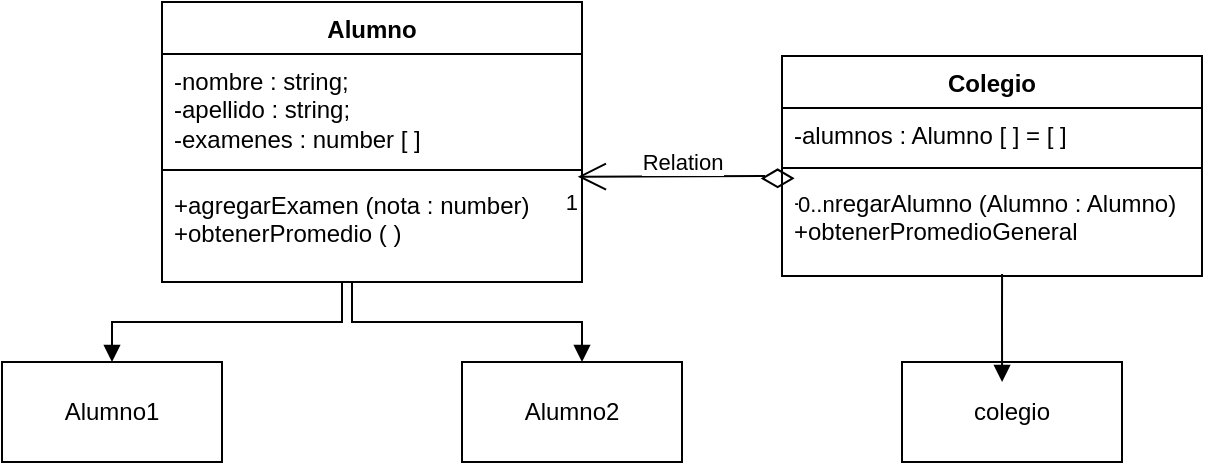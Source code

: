 <mxfile version="21.6.9" type="github">
  <diagram id="C5RBs43oDa-KdzZeNtuy" name="Page-1">
    <mxGraphModel dx="601" dy="326" grid="1" gridSize="10" guides="1" tooltips="1" connect="1" arrows="1" fold="1" page="1" pageScale="1" pageWidth="827" pageHeight="1169" math="0" shadow="0">
      <root>
        <mxCell id="WIyWlLk6GJQsqaUBKTNV-0" />
        <mxCell id="WIyWlLk6GJQsqaUBKTNV-1" parent="WIyWlLk6GJQsqaUBKTNV-0" />
        <mxCell id="TL8qyVBNJIjFVc6ThrO_-0" value="Alumno" style="swimlane;fontStyle=1;align=center;verticalAlign=top;childLayout=stackLayout;horizontal=1;startSize=26;horizontalStack=0;resizeParent=1;resizeParentMax=0;resizeLast=0;collapsible=1;marginBottom=0;whiteSpace=wrap;html=1;" vertex="1" parent="WIyWlLk6GJQsqaUBKTNV-1">
          <mxGeometry x="130" y="170" width="210" height="140" as="geometry" />
        </mxCell>
        <mxCell id="TL8qyVBNJIjFVc6ThrO_-1" value="-nombre : string;&lt;br&gt;-apellido : string;&lt;br&gt;-examenes : number [ ]" style="text;strokeColor=none;fillColor=none;align=left;verticalAlign=top;spacingLeft=4;spacingRight=4;overflow=hidden;rotatable=0;points=[[0,0.5],[1,0.5]];portConstraint=eastwest;whiteSpace=wrap;html=1;" vertex="1" parent="TL8qyVBNJIjFVc6ThrO_-0">
          <mxGeometry y="26" width="210" height="54" as="geometry" />
        </mxCell>
        <mxCell id="TL8qyVBNJIjFVc6ThrO_-2" value="" style="line;strokeWidth=1;fillColor=none;align=left;verticalAlign=middle;spacingTop=-1;spacingLeft=3;spacingRight=3;rotatable=0;labelPosition=right;points=[];portConstraint=eastwest;strokeColor=inherit;" vertex="1" parent="TL8qyVBNJIjFVc6ThrO_-0">
          <mxGeometry y="80" width="210" height="8" as="geometry" />
        </mxCell>
        <mxCell id="TL8qyVBNJIjFVc6ThrO_-3" value="+agregarExamen (nota : number)&lt;br&gt;+obtenerPromedio ( )&amp;nbsp;" style="text;strokeColor=none;fillColor=none;align=left;verticalAlign=top;spacingLeft=4;spacingRight=4;overflow=hidden;rotatable=0;points=[[0,0.5],[1,0.5]];portConstraint=eastwest;whiteSpace=wrap;html=1;" vertex="1" parent="TL8qyVBNJIjFVc6ThrO_-0">
          <mxGeometry y="88" width="210" height="52" as="geometry" />
        </mxCell>
        <mxCell id="TL8qyVBNJIjFVc6ThrO_-4" value="Colegio" style="swimlane;fontStyle=1;align=center;verticalAlign=top;childLayout=stackLayout;horizontal=1;startSize=26;horizontalStack=0;resizeParent=1;resizeParentMax=0;resizeLast=0;collapsible=1;marginBottom=0;whiteSpace=wrap;html=1;" vertex="1" parent="WIyWlLk6GJQsqaUBKTNV-1">
          <mxGeometry x="440" y="197" width="210" height="110" as="geometry" />
        </mxCell>
        <mxCell id="TL8qyVBNJIjFVc6ThrO_-5" value="-alumnos : Alumno [ ] = [ ]" style="text;strokeColor=none;fillColor=none;align=left;verticalAlign=top;spacingLeft=4;spacingRight=4;overflow=hidden;rotatable=0;points=[[0,0.5],[1,0.5]];portConstraint=eastwest;whiteSpace=wrap;html=1;" vertex="1" parent="TL8qyVBNJIjFVc6ThrO_-4">
          <mxGeometry y="26" width="210" height="26" as="geometry" />
        </mxCell>
        <mxCell id="TL8qyVBNJIjFVc6ThrO_-6" value="" style="line;strokeWidth=1;fillColor=none;align=left;verticalAlign=middle;spacingTop=-1;spacingLeft=3;spacingRight=3;rotatable=0;labelPosition=right;points=[];portConstraint=eastwest;strokeColor=inherit;" vertex="1" parent="TL8qyVBNJIjFVc6ThrO_-4">
          <mxGeometry y="52" width="210" height="8" as="geometry" />
        </mxCell>
        <mxCell id="TL8qyVBNJIjFVc6ThrO_-7" value="+agregarAlumno (Alumno : Alumno)&lt;br&gt;+obtenerPromedioGeneral" style="text;strokeColor=none;fillColor=none;align=left;verticalAlign=top;spacingLeft=4;spacingRight=4;overflow=hidden;rotatable=0;points=[[0,0.5],[1,0.5]];portConstraint=eastwest;whiteSpace=wrap;html=1;" vertex="1" parent="TL8qyVBNJIjFVc6ThrO_-4">
          <mxGeometry y="60" width="210" height="50" as="geometry" />
        </mxCell>
        <mxCell id="TL8qyVBNJIjFVc6ThrO_-8" value="colegio" style="html=1;whiteSpace=wrap;" vertex="1" parent="WIyWlLk6GJQsqaUBKTNV-1">
          <mxGeometry x="500" y="350" width="110" height="50" as="geometry" />
        </mxCell>
        <mxCell id="TL8qyVBNJIjFVc6ThrO_-9" value="" style="endArrow=block;endFill=1;html=1;edgeStyle=orthogonalEdgeStyle;align=left;verticalAlign=top;rounded=0;exitX=0.524;exitY=0.98;exitDx=0;exitDy=0;exitPerimeter=0;entryX=0.455;entryY=0.2;entryDx=0;entryDy=0;entryPerimeter=0;" edge="1" parent="WIyWlLk6GJQsqaUBKTNV-1" source="TL8qyVBNJIjFVc6ThrO_-7" target="TL8qyVBNJIjFVc6ThrO_-8">
          <mxGeometry x="-1" relative="1" as="geometry">
            <mxPoint x="330" y="310" as="sourcePoint" />
            <mxPoint x="490" y="310" as="targetPoint" />
            <mxPoint as="offset" />
          </mxGeometry>
        </mxCell>
        <mxCell id="TL8qyVBNJIjFVc6ThrO_-11" value="Alumno1" style="html=1;whiteSpace=wrap;" vertex="1" parent="WIyWlLk6GJQsqaUBKTNV-1">
          <mxGeometry x="50" y="350" width="110" height="50" as="geometry" />
        </mxCell>
        <mxCell id="TL8qyVBNJIjFVc6ThrO_-12" value="Alumno2" style="html=1;whiteSpace=wrap;" vertex="1" parent="WIyWlLk6GJQsqaUBKTNV-1">
          <mxGeometry x="280" y="350" width="110" height="50" as="geometry" />
        </mxCell>
        <mxCell id="TL8qyVBNJIjFVc6ThrO_-13" value="" style="endArrow=block;endFill=1;html=1;edgeStyle=orthogonalEdgeStyle;align=left;verticalAlign=top;rounded=0;entryX=0.5;entryY=0;entryDx=0;entryDy=0;" edge="1" parent="WIyWlLk6GJQsqaUBKTNV-1" target="TL8qyVBNJIjFVc6ThrO_-11">
          <mxGeometry x="-1" relative="1" as="geometry">
            <mxPoint x="231" y="310" as="sourcePoint" />
            <mxPoint x="490" y="310" as="targetPoint" />
            <Array as="points">
              <mxPoint x="220" y="310" />
              <mxPoint x="220" y="330" />
              <mxPoint x="105" y="330" />
            </Array>
          </mxGeometry>
        </mxCell>
        <mxCell id="TL8qyVBNJIjFVc6ThrO_-15" value="" style="endArrow=block;endFill=1;html=1;edgeStyle=orthogonalEdgeStyle;align=left;verticalAlign=top;rounded=0;" edge="1" parent="WIyWlLk6GJQsqaUBKTNV-1">
          <mxGeometry x="-1" relative="1" as="geometry">
            <mxPoint x="225" y="310" as="sourcePoint" />
            <mxPoint x="340" y="350" as="targetPoint" />
            <Array as="points">
              <mxPoint x="225" y="330" />
              <mxPoint x="340" y="330" />
            </Array>
          </mxGeometry>
        </mxCell>
        <mxCell id="TL8qyVBNJIjFVc6ThrO_-21" value="Relation" style="endArrow=open;html=1;endSize=12;startArrow=diamondThin;startSize=14;startFill=0;edgeStyle=orthogonalEdgeStyle;rounded=0;exitX=0.03;exitY=0.023;exitDx=0;exitDy=0;exitPerimeter=0;entryX=0.99;entryY=-0.013;entryDx=0;entryDy=0;entryPerimeter=0;" edge="1" parent="WIyWlLk6GJQsqaUBKTNV-1" source="TL8qyVBNJIjFVc6ThrO_-7" target="TL8qyVBNJIjFVc6ThrO_-3">
          <mxGeometry x="0.049" y="-7" relative="1" as="geometry">
            <mxPoint x="270" y="310" as="sourcePoint" />
            <mxPoint x="430" y="310" as="targetPoint" />
            <Array as="points">
              <mxPoint x="431" y="258" />
              <mxPoint x="431" y="257" />
              <mxPoint x="430" y="257" />
            </Array>
            <mxPoint as="offset" />
          </mxGeometry>
        </mxCell>
        <mxCell id="TL8qyVBNJIjFVc6ThrO_-22" value="0..n" style="edgeLabel;resizable=0;html=1;align=left;verticalAlign=top;" connectable="0" vertex="1" parent="TL8qyVBNJIjFVc6ThrO_-21">
          <mxGeometry x="-1" relative="1" as="geometry" />
        </mxCell>
        <mxCell id="TL8qyVBNJIjFVc6ThrO_-23" value="1" style="edgeLabel;resizable=0;html=1;align=right;verticalAlign=top;" connectable="0" vertex="1" parent="TL8qyVBNJIjFVc6ThrO_-21">
          <mxGeometry x="1" relative="1" as="geometry" />
        </mxCell>
      </root>
    </mxGraphModel>
  </diagram>
</mxfile>
